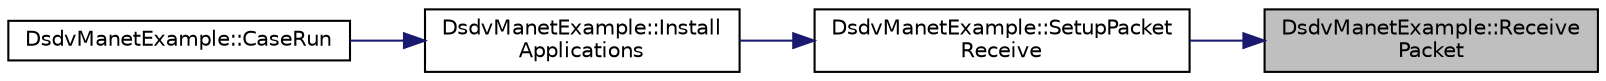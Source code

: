 digraph "DsdvManetExample::ReceivePacket"
{
 // LATEX_PDF_SIZE
  edge [fontname="Helvetica",fontsize="10",labelfontname="Helvetica",labelfontsize="10"];
  node [fontname="Helvetica",fontsize="10",shape=record];
  rankdir="RL";
  Node1 [label="DsdvManetExample::Receive\lPacket",height=0.2,width=0.4,color="black", fillcolor="grey75", style="filled", fontcolor="black",tooltip="Packet receive function."];
  Node1 -> Node2 [dir="back",color="midnightblue",fontsize="10",style="solid",fontname="Helvetica"];
  Node2 [label="DsdvManetExample::SetupPacket\lReceive",height=0.2,width=0.4,color="black", fillcolor="white", style="filled",URL="$class_dsdv_manet_example.html#af7fd4eaa410cb3ecbdf63e74a8fb4d0b",tooltip="Setup packet receivers."];
  Node2 -> Node3 [dir="back",color="midnightblue",fontsize="10",style="solid",fontname="Helvetica"];
  Node3 [label="DsdvManetExample::Install\lApplications",height=0.2,width=0.4,color="black", fillcolor="white", style="filled",URL="$class_dsdv_manet_example.html#a0ad1c4265d2a60564491d137832f273b",tooltip="Create data sinks and sources."];
  Node3 -> Node4 [dir="back",color="midnightblue",fontsize="10",style="solid",fontname="Helvetica"];
  Node4 [label="DsdvManetExample::CaseRun",height=0.2,width=0.4,color="black", fillcolor="white", style="filled",URL="$class_dsdv_manet_example.html#aa61b3622afce14d04f2cf656fba31f4d",tooltip="Run function."];
}
